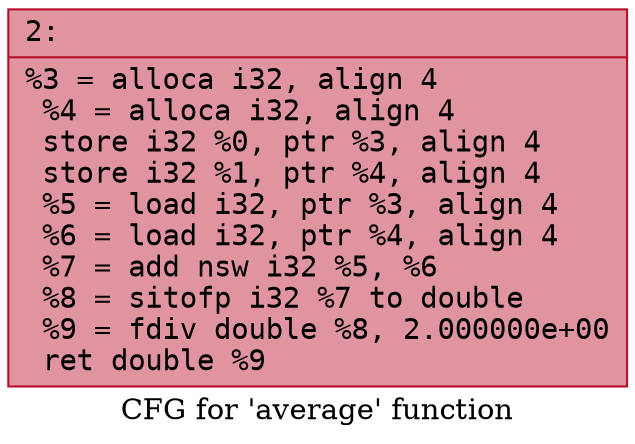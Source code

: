 digraph "CFG for 'average' function" {
	label="CFG for 'average' function";

	Node0x5646de904370 [shape=record,color="#b70d28ff", style=filled, fillcolor="#b70d2870" fontname="Courier",label="{2:\l|  %3 = alloca i32, align 4\l  %4 = alloca i32, align 4\l  store i32 %0, ptr %3, align 4\l  store i32 %1, ptr %4, align 4\l  %5 = load i32, ptr %3, align 4\l  %6 = load i32, ptr %4, align 4\l  %7 = add nsw i32 %5, %6\l  %8 = sitofp i32 %7 to double\l  %9 = fdiv double %8, 2.000000e+00\l  ret double %9\l}"];
}
